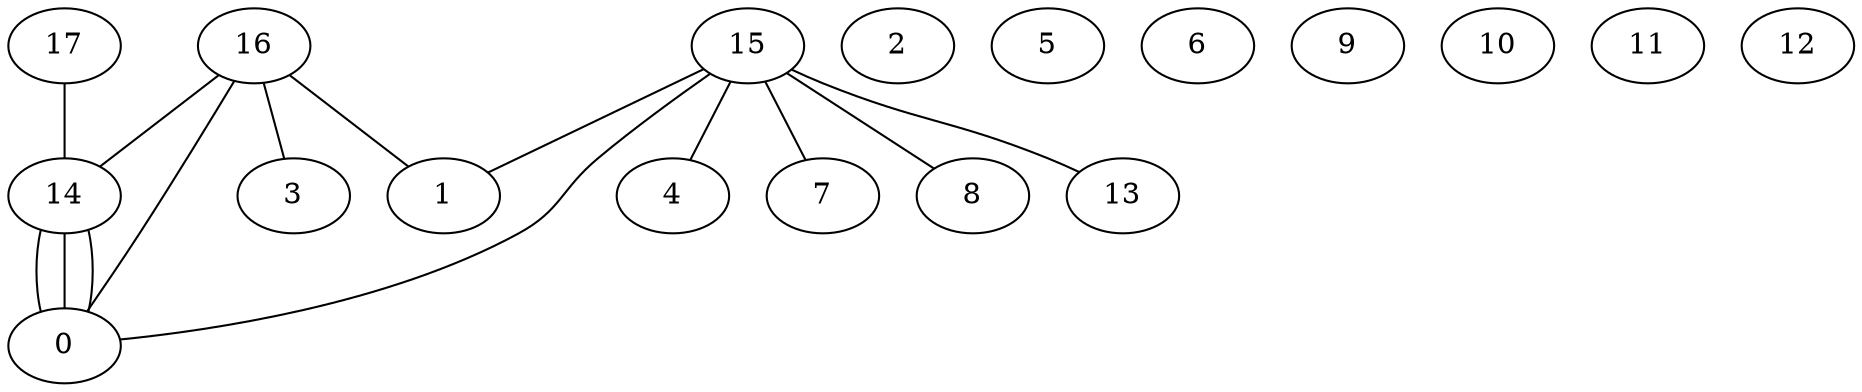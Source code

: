 graph G {
0;
1;
2;
3;
4;
5;
6;
7;
8;
9;
10;
11;
12;
13;
14;
15;
16;
17;
17--14 ;
16--1 ;
16--14 ;
16--3 ;
16--0 ;
15--13 ;
15--1 ;
15--7 ;
15--4 ;
15--8 ;
15--0 ;
14--0 ;
14--0 ;
14--0 ;
}
